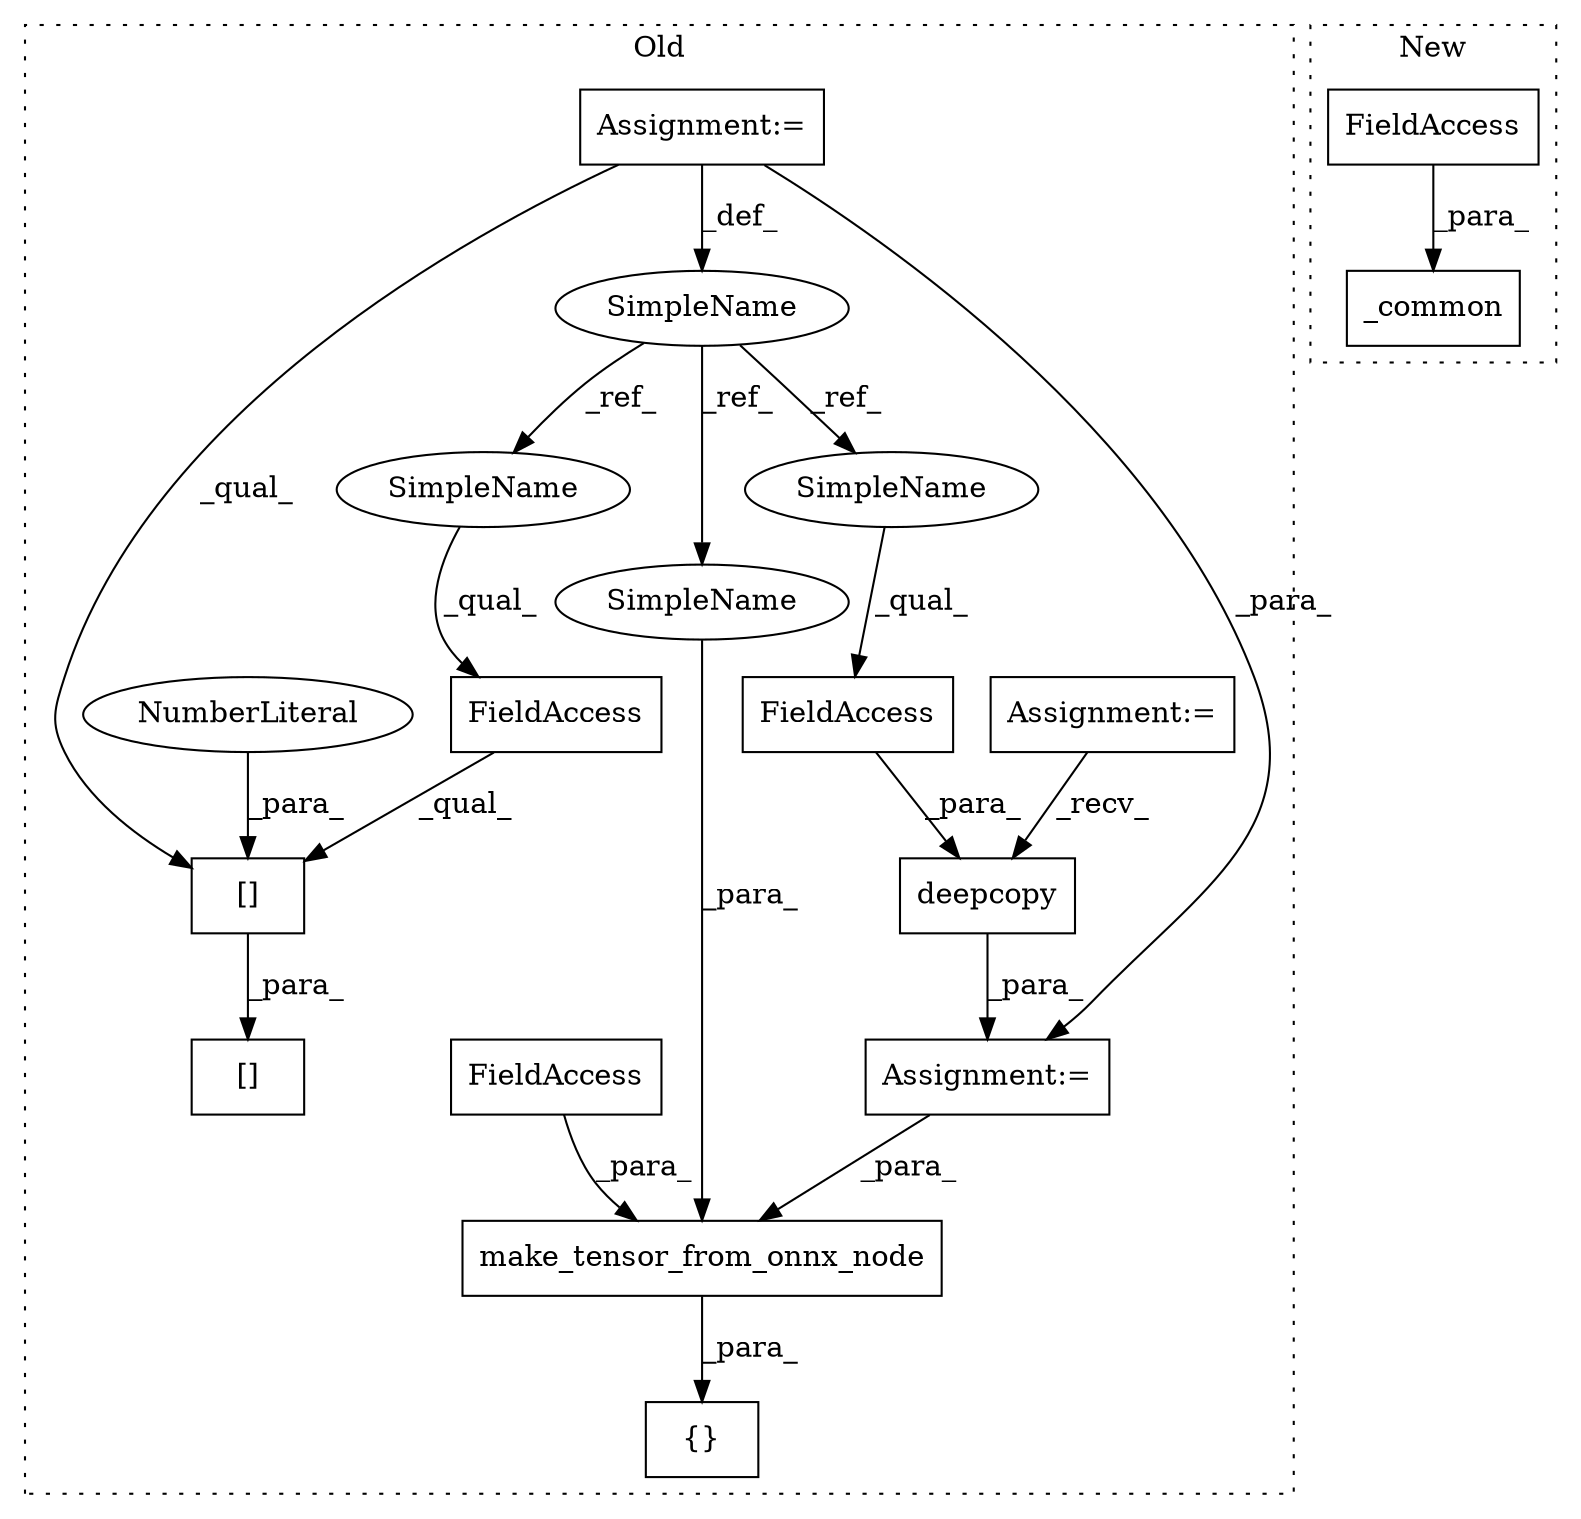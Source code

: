 digraph G {
subgraph cluster0 {
1 [label="deepcopy" a="32" s="721,740" l="9,1" shape="box"];
3 [label="FieldAccess" a="22" s="730" l="10" shape="box"];
5 [label="Assignment:=" a="7" s="715" l="1" shape="box"];
6 [label="Assignment:=" a="7" s="491" l="4" shape="box"];
7 [label="Assignment:=" a="7" s="419" l="4" shape="box"];
8 [label="SimpleName" a="42" s="419" l="4" shape="ellipse"];
9 [label="make_tensor_from_onnx_node" a="32" s="809,858" l="27,1" shape="box"];
10 [label="FieldAccess" a="22" s="852" l="6" shape="box"];
11 [label="{}" a="4" s="804,859" l="1,1" shape="box"];
12 [label="[]" a="2" s="559,595" l="22,1" shape="box"];
13 [label="FieldAccess" a="22" s="581" l="11" shape="box"];
14 [label="[]" a="2" s="581,594" l="12,1" shape="box"];
15 [label="NumberLiteral" a="34" s="593" l="1" shape="ellipse"];
16 [label="SimpleName" a="42" s="581" l="4" shape="ellipse"];
17 [label="SimpleName" a="42" s="836" l="4" shape="ellipse"];
18 [label="SimpleName" a="42" s="730" l="4" shape="ellipse"];
label = "Old";
style="dotted";
}
subgraph cluster1 {
2 [label="_common" a="32" s="1704,1723" l="8,1" shape="box"];
4 [label="FieldAccess" a="22" s="1717" l="6" shape="box"];
label = "New";
style="dotted";
}
1 -> 5 [label="_para_"];
3 -> 1 [label="_para_"];
4 -> 2 [label="_para_"];
5 -> 9 [label="_para_"];
6 -> 1 [label="_recv_"];
7 -> 5 [label="_para_"];
7 -> 8 [label="_def_"];
7 -> 14 [label="_qual_"];
8 -> 17 [label="_ref_"];
8 -> 18 [label="_ref_"];
8 -> 16 [label="_ref_"];
9 -> 11 [label="_para_"];
10 -> 9 [label="_para_"];
13 -> 14 [label="_qual_"];
14 -> 12 [label="_para_"];
15 -> 14 [label="_para_"];
16 -> 13 [label="_qual_"];
17 -> 9 [label="_para_"];
18 -> 3 [label="_qual_"];
}
